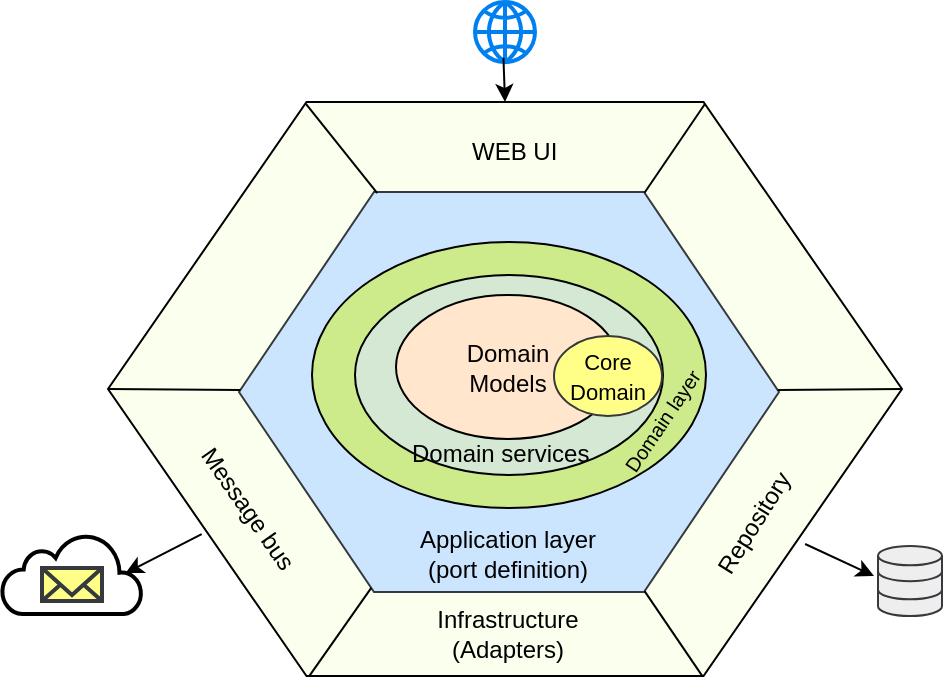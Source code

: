 <mxfile version="12.1.3" type="device" pages="1"><diagram id="Ra5h6zylhzTj4i2RdZpP" name="Page-1"><mxGraphModel dx="2258" dy="692" grid="0" gridSize="10" guides="1" tooltips="1" connect="1" arrows="1" fold="1" page="1" pageScale="1" pageWidth="850" pageHeight="1100" math="0" shadow="0"><root><mxCell id="0"/><mxCell id="1" parent="0"/><mxCell id="3_04ZgJ8jGwVxq9xJoqt-23" value="" style="shape=hexagon;perimeter=hexagonPerimeter2;whiteSpace=wrap;html=1;fillColor=#FBFFED;strokeColor=#000000;" parent="1" vertex="1"><mxGeometry x="-611" y="172" width="397" height="287" as="geometry"/></mxCell><mxCell id="3_04ZgJ8jGwVxq9xJoqt-22" value="" style="shape=hexagon;perimeter=hexagonPerimeter2;whiteSpace=wrap;html=1;fillColor=#cce5ff;strokeColor=#36393d;" parent="1" vertex="1"><mxGeometry x="-545.5" y="217" width="270" height="200" as="geometry"/></mxCell><mxCell id="RvfppYBfBOtRsWvfSAcl-9" value="&lt;div&gt;Application layer&lt;/div&gt;(port definition)" style="text;html=1;strokeColor=none;fillColor=none;align=center;verticalAlign=middle;whiteSpace=wrap;rounded=0;shadow=0;comic=0;" parent="1" vertex="1"><mxGeometry x="-471" y="398" width="120" as="geometry"/></mxCell><mxCell id="RvfppYBfBOtRsWvfSAcl-14" value="&lt;div&gt;Infrastructure&lt;/div&gt;&lt;div&gt;(Adapters)&lt;br&gt;&lt;/div&gt;" style="text;html=1;strokeColor=none;fillColor=none;align=center;verticalAlign=middle;whiteSpace=wrap;rounded=0;shadow=0;comic=0;" parent="1" vertex="1"><mxGeometry x="-471" y="438" width="120" as="geometry"/></mxCell><mxCell id="3_04ZgJ8jGwVxq9xJoqt-25" value="" style="endArrow=none;html=1;strokeWidth=1;exitX=0.749;exitY=1.001;exitDx=0;exitDy=0;exitPerimeter=0;" parent="1" source="3_04ZgJ8jGwVxq9xJoqt-23" target="3_04ZgJ8jGwVxq9xJoqt-22" edge="1"><mxGeometry width="50" height="50" relative="1" as="geometry"><mxPoint x="-394" y="467" as="sourcePoint"/><mxPoint x="-342" y="418" as="targetPoint"/></mxGeometry></mxCell><mxCell id="3_04ZgJ8jGwVxq9xJoqt-26" value="" style="endArrow=none;html=1;strokeWidth=1;exitX=1;exitY=0.5;exitDx=0;exitDy=0;" parent="1" source="3_04ZgJ8jGwVxq9xJoqt-23" target="3_04ZgJ8jGwVxq9xJoqt-22" edge="1"><mxGeometry width="50" height="50" relative="1" as="geometry"><mxPoint x="-303.647" y="469.287" as="sourcePoint"/><mxPoint x="-332" y="428" as="targetPoint"/></mxGeometry></mxCell><mxCell id="3_04ZgJ8jGwVxq9xJoqt-27" value="" style="endArrow=none;html=1;strokeWidth=1;exitX=0.752;exitY=0.003;exitDx=0;exitDy=0;exitPerimeter=0;" parent="1" source="3_04ZgJ8jGwVxq9xJoqt-23" target="3_04ZgJ8jGwVxq9xJoqt-22" edge="1"><mxGeometry width="50" height="50" relative="1" as="geometry"><mxPoint x="-204" y="325.5" as="sourcePoint"/><mxPoint x="-266.192" y="325.975" as="targetPoint"/></mxGeometry></mxCell><mxCell id="3_04ZgJ8jGwVxq9xJoqt-28" value="" style="endArrow=none;html=1;strokeWidth=1;exitX=0.249;exitY=0.003;exitDx=0;exitDy=0;exitPerimeter=0;entryX=0.256;entryY=0.003;entryDx=0;entryDy=0;entryPerimeter=0;" parent="1" source="3_04ZgJ8jGwVxq9xJoqt-23" target="3_04ZgJ8jGwVxq9xJoqt-22" edge="1"><mxGeometry width="50" height="50" relative="1" as="geometry"><mxPoint x="-302.456" y="182.861" as="sourcePoint"/><mxPoint x="-480" y="217" as="targetPoint"/></mxGeometry></mxCell><mxCell id="3_04ZgJ8jGwVxq9xJoqt-29" value="" style="endArrow=none;html=1;strokeWidth=1;exitX=0;exitY=0.5;exitDx=0;exitDy=0;" parent="1" source="3_04ZgJ8jGwVxq9xJoqt-23" target="3_04ZgJ8jGwVxq9xJoqt-22" edge="1"><mxGeometry width="50" height="50" relative="1" as="geometry"><mxPoint x="-502.147" y="182.861" as="sourcePoint"/><mxPoint x="-470.16" y="226.6" as="targetPoint"/></mxGeometry></mxCell><mxCell id="3_04ZgJ8jGwVxq9xJoqt-30" value="" style="endArrow=none;html=1;strokeWidth=1;exitX=0.253;exitY=1.001;exitDx=0;exitDy=0;exitPerimeter=0;" parent="1" source="3_04ZgJ8jGwVxq9xJoqt-23" target="3_04ZgJ8jGwVxq9xJoqt-22" edge="1"><mxGeometry width="50" height="50" relative="1" as="geometry"><mxPoint x="-601" y="325.5" as="sourcePoint"/><mxPoint x="-534.822" y="325.995" as="targetPoint"/></mxGeometry></mxCell><mxCell id="3_04ZgJ8jGwVxq9xJoqt-31" value="Repository" style="text;html=1;rotation=302;" parent="1" vertex="1"><mxGeometry x="-322" y="360" width="80" height="30" as="geometry"/></mxCell><mxCell id="3_04ZgJ8jGwVxq9xJoqt-32" value="WEB UI" style="text;html=1;rotation=0;" parent="1" vertex="1"><mxGeometry x="-431" y="183" width="37" height="15" as="geometry"/></mxCell><mxCell id="3_04ZgJ8jGwVxq9xJoqt-33" value="Message bus" style="text;html=1;rotation=55;" parent="1" vertex="1"><mxGeometry x="-581" y="363" width="80" height="30" as="geometry"/></mxCell><mxCell id="3_04ZgJ8jGwVxq9xJoqt-36" value="" style="endArrow=classic;html=1;strokeWidth=1;fontSize=10;entryX=-0.062;entryY=0.429;entryDx=0;entryDy=0;entryPerimeter=0;exitX=0.878;exitY=0.77;exitDx=0;exitDy=0;exitPerimeter=0;" parent="1" source="3_04ZgJ8jGwVxq9xJoqt-23" target="3_04ZgJ8jGwVxq9xJoqt-37" edge="1"><mxGeometry width="50" height="50" relative="1" as="geometry"><mxPoint x="-254" y="498" as="sourcePoint"/><mxPoint x="-224" y="403.0" as="targetPoint"/></mxGeometry></mxCell><mxCell id="3_04ZgJ8jGwVxq9xJoqt-37" value="" style="html=1;verticalLabelPosition=bottom;align=center;labelBackgroundColor=#ffffff;verticalAlign=top;strokeWidth=1;strokeColor=#36393d;fillColor=#eeeeee;shadow=0;dashed=0;shape=mxgraph.ios7.icons.data;fontSize=10;" parent="1" vertex="1"><mxGeometry x="-226" y="394" width="32" height="35" as="geometry"/></mxCell><mxCell id="3_04ZgJ8jGwVxq9xJoqt-40" value="" style="html=1;verticalLabelPosition=bottom;align=center;labelBackgroundColor=#ffffff;verticalAlign=top;strokeWidth=2;strokeColor=#0080F0;fillColor=#ffffff;shadow=0;dashed=0;shape=mxgraph.ios7.icons.globe;fontSize=10;" parent="1" vertex="1"><mxGeometry x="-427.5" y="122" width="30" height="30" as="geometry"/></mxCell><mxCell id="3_04ZgJ8jGwVxq9xJoqt-45" value="" style="endArrow=classic;html=1;strokeWidth=1;fontSize=10;entryX=0.5;entryY=0;entryDx=0;entryDy=0;exitX=0.474;exitY=0.928;exitDx=0;exitDy=0;exitPerimeter=0;" parent="1" source="3_04ZgJ8jGwVxq9xJoqt-40" target="3_04ZgJ8jGwVxq9xJoqt-23" edge="1"><mxGeometry width="50" height="50" relative="1" as="geometry"><mxPoint x="-252.434" y="402.99" as="sourcePoint"/><mxPoint x="-214" y="413.0" as="targetPoint"/></mxGeometry></mxCell><mxCell id="3_04ZgJ8jGwVxq9xJoqt-47" value="" style="group" parent="1" vertex="1" connectable="0"><mxGeometry x="-664" y="388" width="70" height="40" as="geometry"/></mxCell><mxCell id="3_04ZgJ8jGwVxq9xJoqt-41" value="" style="html=1;verticalLabelPosition=bottom;align=center;labelBackgroundColor=#ffffff;verticalAlign=top;strokeWidth=2;shadow=0;dashed=0;shape=mxgraph.ios7.icons.cloud;fontSize=10;" parent="3_04ZgJ8jGwVxq9xJoqt-47" vertex="1"><mxGeometry width="70" height="40" as="geometry"/></mxCell><mxCell id="3_04ZgJ8jGwVxq9xJoqt-44" value="" style="html=1;verticalLabelPosition=bottom;align=center;labelBackgroundColor=#ffffff;verticalAlign=top;strokeWidth=2;shadow=0;dashed=0;shape=mxgraph.ios7.icons.mail;fontSize=10;fillColor=#ffff88;strokeColor=#36393d;" parent="3_04ZgJ8jGwVxq9xJoqt-47" vertex="1"><mxGeometry x="20" y="17" width="30" height="16.5" as="geometry"/></mxCell><mxCell id="3_04ZgJ8jGwVxq9xJoqt-48" value="" style="endArrow=classic;html=1;strokeWidth=1;fontSize=10;entryX=0.882;entryY=0.489;entryDx=0;entryDy=0;entryPerimeter=0;exitX=0.118;exitY=0.753;exitDx=0;exitDy=0;exitPerimeter=0;" parent="1" source="3_04ZgJ8jGwVxq9xJoqt-23" target="3_04ZgJ8jGwVxq9xJoqt-41" edge="1"><mxGeometry width="50" height="50" relative="1" as="geometry"><mxPoint x="-252.434" y="402.99" as="sourcePoint"/><mxPoint x="-214" y="413.0" as="targetPoint"/></mxGeometry></mxCell><mxCell id="JERbj6ukeUpha1D8GzZY-2" value="" style="ellipse;whiteSpace=wrap;html=1;fillColor=#CDEB8B;" vertex="1" parent="1"><mxGeometry x="-509" y="242" width="197" height="133" as="geometry"/></mxCell><mxCell id="3_04ZgJ8jGwVxq9xJoqt-34" value="Domain layer" style="text;html=1;rotation=304;fontSize=10;" parent="1" vertex="1"><mxGeometry x="-367" y="310.5" width="80" height="30" as="geometry"/></mxCell><mxCell id="JERbj6ukeUpha1D8GzZY-3" value="" style="ellipse;whiteSpace=wrap;html=1;fillColor=#D5E8D4;" vertex="1" parent="1"><mxGeometry x="-487.5" y="258.5" width="154" height="100" as="geometry"/></mxCell><mxCell id="JERbj6ukeUpha1D8GzZY-4" value="&lt;div&gt;Domain&lt;/div&gt;&lt;div&gt;Models&lt;br&gt;&lt;/div&gt;" style="ellipse;whiteSpace=wrap;html=1;fillColor=#FFE6CC;" vertex="1" parent="1"><mxGeometry x="-467" y="268.5" width="112" height="72" as="geometry"/></mxCell><mxCell id="RvfppYBfBOtRsWvfSAcl-5" value="&lt;div&gt;Domain services&lt;/div&gt;" style="text;html=1;comic=0;" parent="1" vertex="1"><mxGeometry x="-461.5" y="333.5" width="133" height="31" as="geometry"/></mxCell><mxCell id="3_04ZgJ8jGwVxq9xJoqt-14" value="&lt;font style=&quot;font-size: 11px&quot;&gt;Core Domain&lt;/font&gt;" style="ellipse;whiteSpace=wrap;html=1;fillColor=#ffff88;strokeColor=#36393d;" parent="1" vertex="1"><mxGeometry x="-388" y="289" width="54" height="40" as="geometry"/></mxCell></root></mxGraphModel></diagram></mxfile>